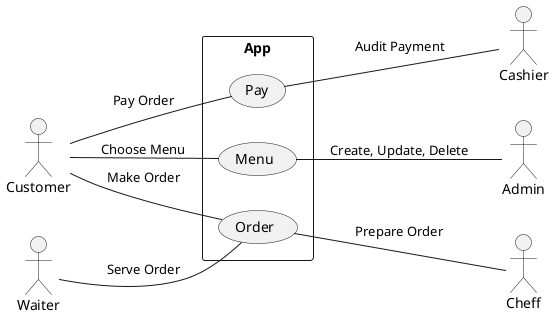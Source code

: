 @startuml UseCaseDiagram
left to right direction

actor Admin
actor Customer
actor Cashier
actor Cheff
actor Waiter

rectangle App {
    Customer -- (Menu) :Choose Menu
    (Menu) --  Admin :Create, Update, Delete

    Customer -- (Order) :Make Order
    (Order) -- Cheff :Prepare Order

    Customer -- (Pay) :Pay Order
    (Pay) -- Cashier :Audit Payment

    Waiter -- (Order) :Serve Order
}

@enduml